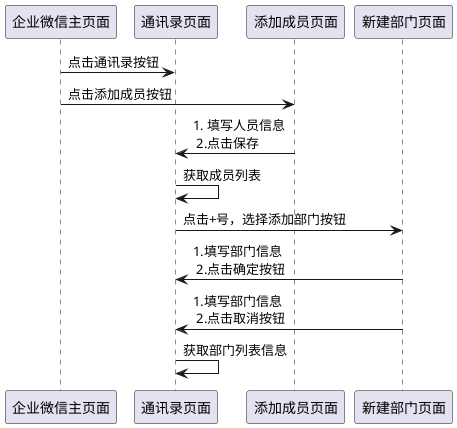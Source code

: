 @startuml

participant 企业微信主页面 as main

participant 通讯录页面 as contact

participant 添加成员页面 as add_member

participant 新建部门页面 as new_department

main -> contact: 点击通讯录按钮

main -> add_member: 点击添加成员按钮

add_member -> contact : 1. 填写人员信息 \n 2.点击保存

contact -> contact: 获取成员列表

contact -> new_department: 点击+号，选择添加部门按钮

new_department -> contact:1.填写部门信息 \n 2.点击确定按钮

new_department -> contact:1.填写部门信息 \n 2.点击取消按钮

contact -> contact:获取部门列表信息


@enduml